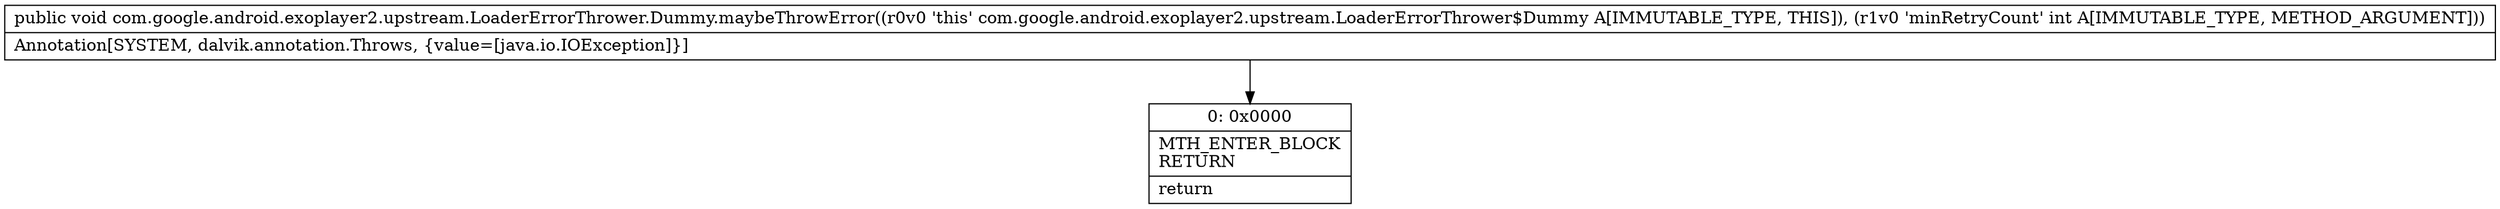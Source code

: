 digraph "CFG forcom.google.android.exoplayer2.upstream.LoaderErrorThrower.Dummy.maybeThrowError(I)V" {
Node_0 [shape=record,label="{0\:\ 0x0000|MTH_ENTER_BLOCK\lRETURN\l|return\l}"];
MethodNode[shape=record,label="{public void com.google.android.exoplayer2.upstream.LoaderErrorThrower.Dummy.maybeThrowError((r0v0 'this' com.google.android.exoplayer2.upstream.LoaderErrorThrower$Dummy A[IMMUTABLE_TYPE, THIS]), (r1v0 'minRetryCount' int A[IMMUTABLE_TYPE, METHOD_ARGUMENT]))  | Annotation[SYSTEM, dalvik.annotation.Throws, \{value=[java.io.IOException]\}]\l}"];
MethodNode -> Node_0;
}

